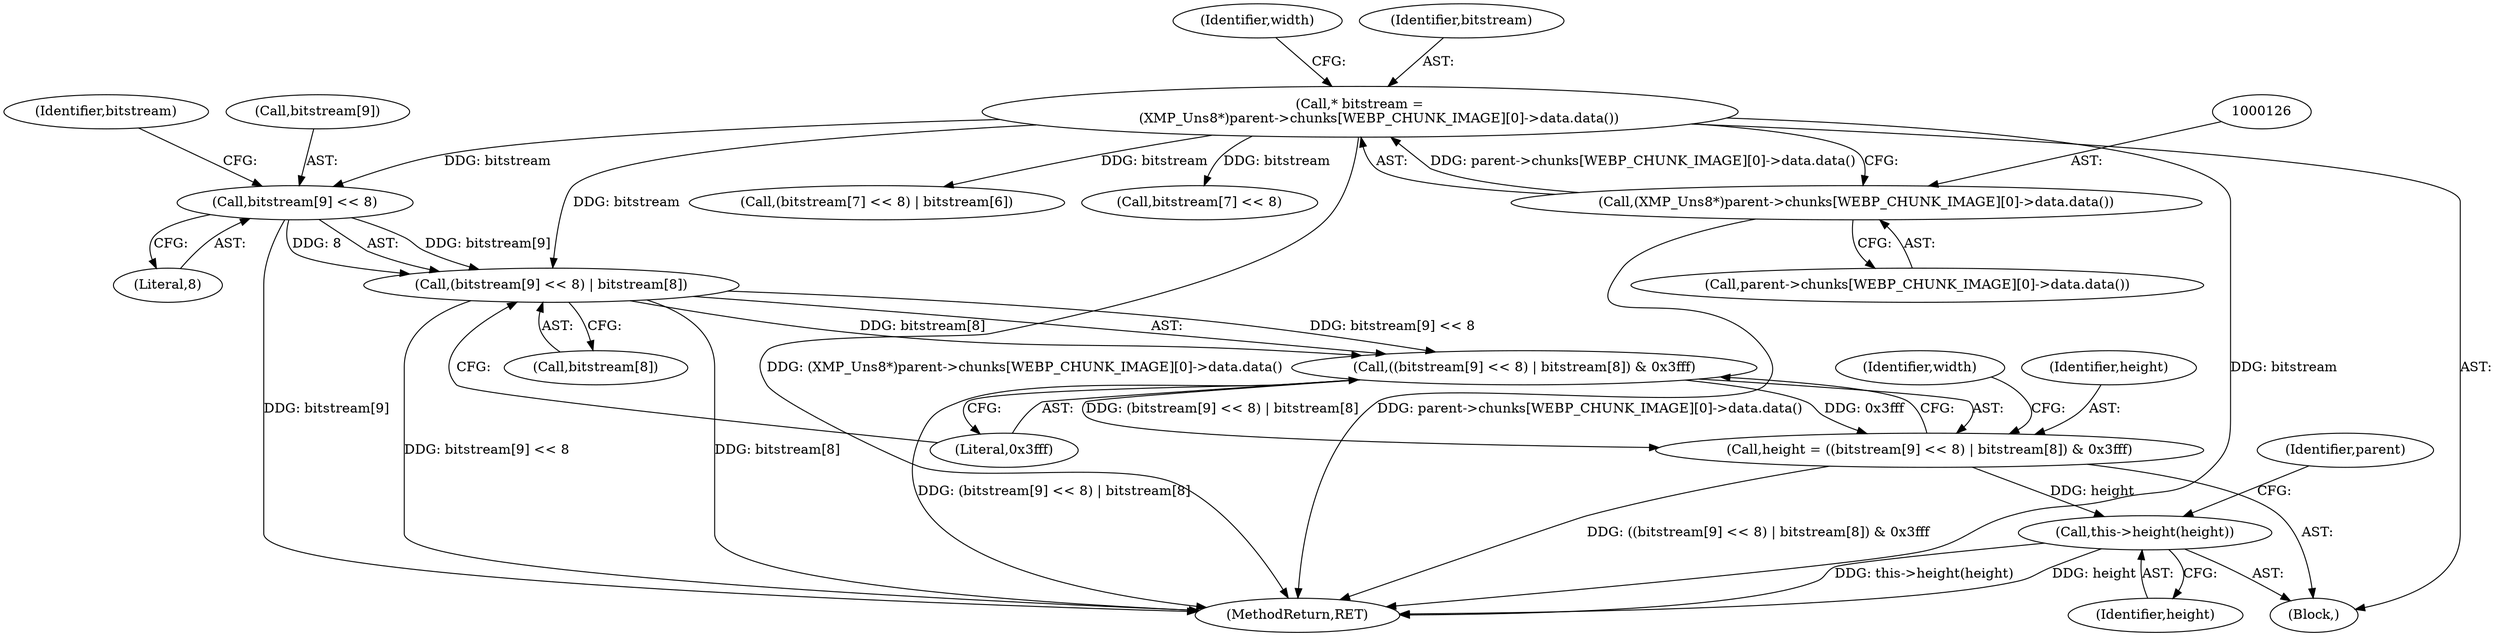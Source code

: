 digraph "0_exempi_aabedb5e749dd59112a3fe1e8e08f2d934f56666@array" {
"1000147" [label="(Call,bitstream[9] << 8)"];
"1000123" [label="(Call,* bitstream =\n         (XMP_Uns8*)parent->chunks[WEBP_CHUNK_IMAGE][0]->data.data())"];
"1000125" [label="(Call,(XMP_Uns8*)parent->chunks[WEBP_CHUNK_IMAGE][0]->data.data())"];
"1000146" [label="(Call,(bitstream[9] << 8) | bitstream[8])"];
"1000145" [label="(Call,((bitstream[9] << 8) | bitstream[8]) & 0x3fff)"];
"1000143" [label="(Call,height = ((bitstream[9] << 8) | bitstream[8]) & 0x3fff)"];
"1000158" [label="(Call,this->height(height))"];
"1000157" [label="(Identifier,width)"];
"1000158" [label="(Call,this->height(height))"];
"1000146" [label="(Call,(bitstream[9] << 8) | bitstream[8])"];
"1000127" [label="(Call,parent->chunks[WEBP_CHUNK_IMAGE][0]->data.data())"];
"1000132" [label="(Call,(bitstream[7] << 8) | bitstream[6])"];
"1000155" [label="(Literal,0x3fff)"];
"1000162" [label="(Identifier,parent)"];
"1000130" [label="(Identifier,width)"];
"1000148" [label="(Call,bitstream[9])"];
"1000125" [label="(Call,(XMP_Uns8*)parent->chunks[WEBP_CHUNK_IMAGE][0]->data.data())"];
"1000143" [label="(Call,height = ((bitstream[9] << 8) | bitstream[8]) & 0x3fff)"];
"1000159" [label="(Identifier,height)"];
"1000133" [label="(Call,bitstream[7] << 8)"];
"1000102" [label="(Block,)"];
"1000537" [label="(MethodReturn,RET)"];
"1000153" [label="(Identifier,bitstream)"];
"1000151" [label="(Literal,8)"];
"1000147" [label="(Call,bitstream[9] << 8)"];
"1000145" [label="(Call,((bitstream[9] << 8) | bitstream[8]) & 0x3fff)"];
"1000152" [label="(Call,bitstream[8])"];
"1000144" [label="(Identifier,height)"];
"1000123" [label="(Call,* bitstream =\n         (XMP_Uns8*)parent->chunks[WEBP_CHUNK_IMAGE][0]->data.data())"];
"1000124" [label="(Identifier,bitstream)"];
"1000147" -> "1000146"  [label="AST: "];
"1000147" -> "1000151"  [label="CFG: "];
"1000148" -> "1000147"  [label="AST: "];
"1000151" -> "1000147"  [label="AST: "];
"1000153" -> "1000147"  [label="CFG: "];
"1000147" -> "1000537"  [label="DDG: bitstream[9]"];
"1000147" -> "1000146"  [label="DDG: bitstream[9]"];
"1000147" -> "1000146"  [label="DDG: 8"];
"1000123" -> "1000147"  [label="DDG: bitstream"];
"1000123" -> "1000102"  [label="AST: "];
"1000123" -> "1000125"  [label="CFG: "];
"1000124" -> "1000123"  [label="AST: "];
"1000125" -> "1000123"  [label="AST: "];
"1000130" -> "1000123"  [label="CFG: "];
"1000123" -> "1000537"  [label="DDG: (XMP_Uns8*)parent->chunks[WEBP_CHUNK_IMAGE][0]->data.data()"];
"1000123" -> "1000537"  [label="DDG: bitstream"];
"1000125" -> "1000123"  [label="DDG: parent->chunks[WEBP_CHUNK_IMAGE][0]->data.data()"];
"1000123" -> "1000133"  [label="DDG: bitstream"];
"1000123" -> "1000132"  [label="DDG: bitstream"];
"1000123" -> "1000146"  [label="DDG: bitstream"];
"1000125" -> "1000127"  [label="CFG: "];
"1000126" -> "1000125"  [label="AST: "];
"1000127" -> "1000125"  [label="AST: "];
"1000125" -> "1000537"  [label="DDG: parent->chunks[WEBP_CHUNK_IMAGE][0]->data.data()"];
"1000146" -> "1000145"  [label="AST: "];
"1000146" -> "1000152"  [label="CFG: "];
"1000152" -> "1000146"  [label="AST: "];
"1000155" -> "1000146"  [label="CFG: "];
"1000146" -> "1000537"  [label="DDG: bitstream[8]"];
"1000146" -> "1000537"  [label="DDG: bitstream[9] << 8"];
"1000146" -> "1000145"  [label="DDG: bitstream[9] << 8"];
"1000146" -> "1000145"  [label="DDG: bitstream[8]"];
"1000145" -> "1000143"  [label="AST: "];
"1000145" -> "1000155"  [label="CFG: "];
"1000155" -> "1000145"  [label="AST: "];
"1000143" -> "1000145"  [label="CFG: "];
"1000145" -> "1000537"  [label="DDG: (bitstream[9] << 8) | bitstream[8]"];
"1000145" -> "1000143"  [label="DDG: (bitstream[9] << 8) | bitstream[8]"];
"1000145" -> "1000143"  [label="DDG: 0x3fff"];
"1000143" -> "1000102"  [label="AST: "];
"1000144" -> "1000143"  [label="AST: "];
"1000157" -> "1000143"  [label="CFG: "];
"1000143" -> "1000537"  [label="DDG: ((bitstream[9] << 8) | bitstream[8]) & 0x3fff"];
"1000143" -> "1000158"  [label="DDG: height"];
"1000158" -> "1000102"  [label="AST: "];
"1000158" -> "1000159"  [label="CFG: "];
"1000159" -> "1000158"  [label="AST: "];
"1000162" -> "1000158"  [label="CFG: "];
"1000158" -> "1000537"  [label="DDG: height"];
"1000158" -> "1000537"  [label="DDG: this->height(height)"];
}

